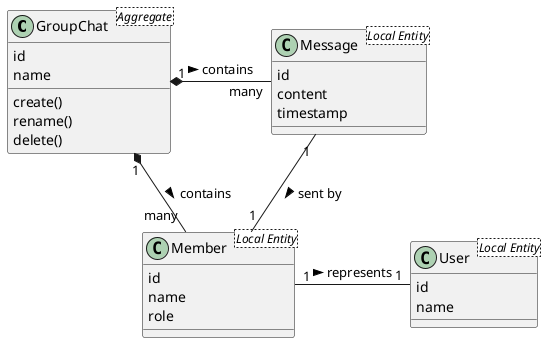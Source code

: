 @startuml

class GroupChat<Aggregate> {
  id
  name
  create()
  rename()
  delete()
}

class Member<Local Entity> {
  id
  name
  role
}

class Message<Local Entity> {
  id
  content
  timestamp
}

class User<Local Entity> {
  id
  name
}

GroupChat "1" *-- "many" Member : contains >
GroupChat "1" *-r- "many" Message : contains >
Member "1" -r- "1" User : represents >
Message "1" -- "1" Member : sent by >


@enduml